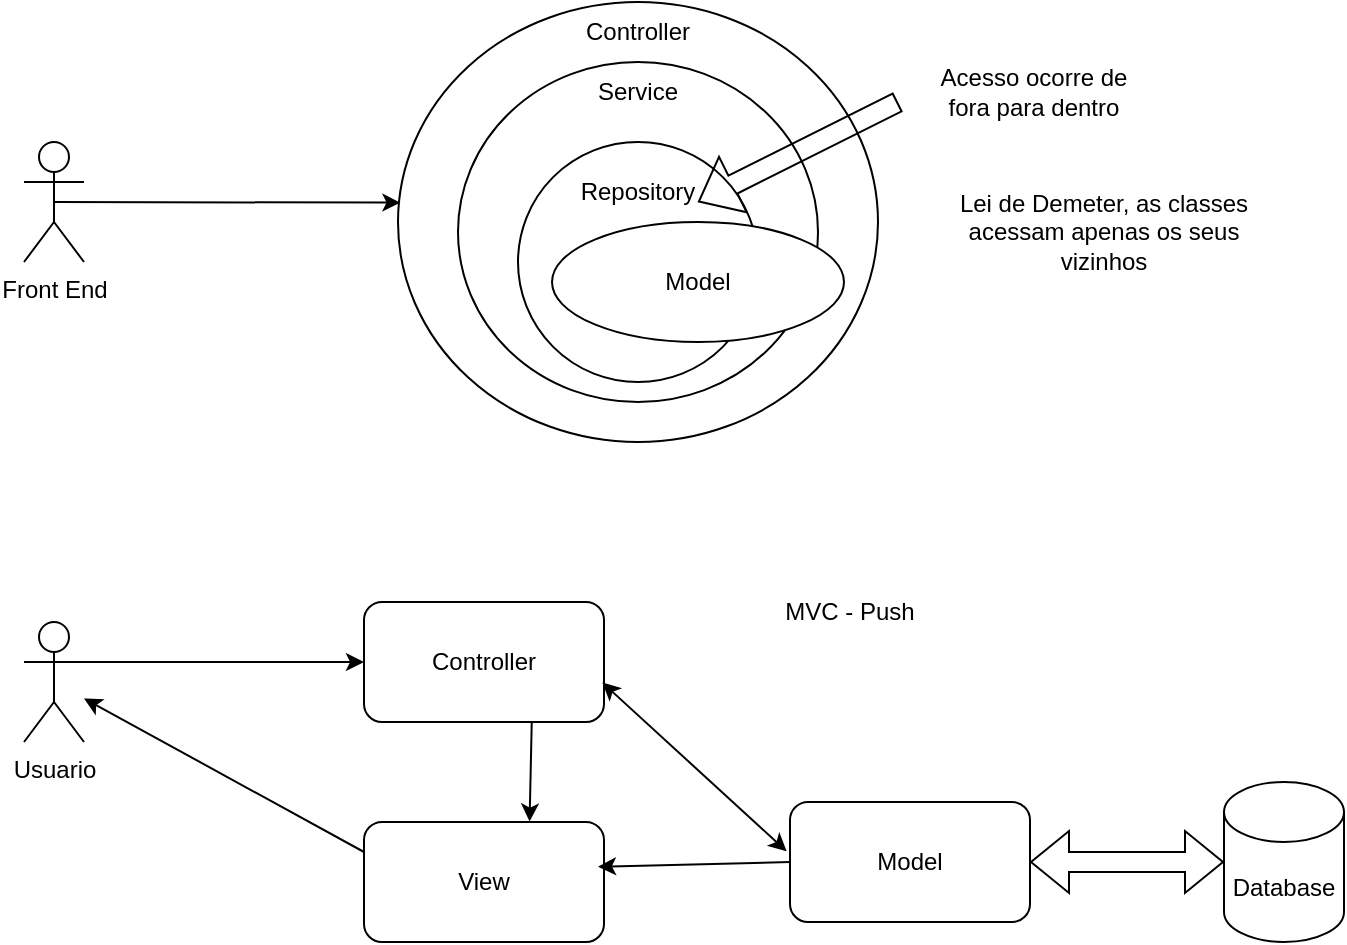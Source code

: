 <mxfile version="28.1.1">
  <diagram name="Página-1" id="wRGBYNNcwOdxN7mIBwgu">
    <mxGraphModel dx="883" dy="425" grid="1" gridSize="10" guides="1" tooltips="1" connect="1" arrows="1" fold="1" page="1" pageScale="1" pageWidth="827" pageHeight="1169" math="0" shadow="0">
      <root>
        <mxCell id="0" />
        <mxCell id="1" parent="0" />
        <mxCell id="lNpCwRrA-JZDwz99KGwp-7" value="" style="ellipse;whiteSpace=wrap;html=1;" vertex="1" parent="1">
          <mxGeometry x="217" y="40" width="240" height="220" as="geometry" />
        </mxCell>
        <mxCell id="lNpCwRrA-JZDwz99KGwp-4" value="" style="ellipse;whiteSpace=wrap;html=1;" vertex="1" parent="1">
          <mxGeometry x="247" y="70" width="180" height="170" as="geometry" />
        </mxCell>
        <mxCell id="lNpCwRrA-JZDwz99KGwp-2" value="" style="ellipse;whiteSpace=wrap;html=1;" vertex="1" parent="1">
          <mxGeometry x="277" y="110" width="120" height="120" as="geometry" />
        </mxCell>
        <mxCell id="lNpCwRrA-JZDwz99KGwp-1" value="Model" style="ellipse;whiteSpace=wrap;html=1;" vertex="1" parent="1">
          <mxGeometry x="294" y="150" width="146" height="60" as="geometry" />
        </mxCell>
        <mxCell id="lNpCwRrA-JZDwz99KGwp-3" value="Repository" style="text;html=1;align=center;verticalAlign=middle;whiteSpace=wrap;rounded=0;" vertex="1" parent="1">
          <mxGeometry x="307" y="120" width="60" height="30" as="geometry" />
        </mxCell>
        <mxCell id="lNpCwRrA-JZDwz99KGwp-5" value="Service" style="text;html=1;align=center;verticalAlign=middle;whiteSpace=wrap;rounded=0;" vertex="1" parent="1">
          <mxGeometry x="307" y="70" width="60" height="30" as="geometry" />
        </mxCell>
        <mxCell id="lNpCwRrA-JZDwz99KGwp-8" value="Controller" style="text;html=1;align=center;verticalAlign=middle;whiteSpace=wrap;rounded=0;" vertex="1" parent="1">
          <mxGeometry x="307" y="40" width="60" height="30" as="geometry" />
        </mxCell>
        <mxCell id="lNpCwRrA-JZDwz99KGwp-9" value="Front End" style="shape=umlActor;verticalLabelPosition=bottom;verticalAlign=top;html=1;outlineConnect=0;" vertex="1" parent="1">
          <mxGeometry x="30" y="110" width="30" height="60" as="geometry" />
        </mxCell>
        <mxCell id="lNpCwRrA-JZDwz99KGwp-10" value="" style="endArrow=classic;html=1;rounded=0;exitX=0.5;exitY=0.5;exitDx=0;exitDy=0;exitPerimeter=0;entryX=0.005;entryY=0.456;entryDx=0;entryDy=0;entryPerimeter=0;" edge="1" parent="1" source="lNpCwRrA-JZDwz99KGwp-9" target="lNpCwRrA-JZDwz99KGwp-7">
          <mxGeometry width="50" height="50" relative="1" as="geometry">
            <mxPoint x="390" y="340" as="sourcePoint" />
            <mxPoint x="440" y="290" as="targetPoint" />
          </mxGeometry>
        </mxCell>
        <mxCell id="lNpCwRrA-JZDwz99KGwp-11" value="" style="shape=flexArrow;endArrow=classic;html=1;rounded=0;" edge="1" parent="1">
          <mxGeometry width="50" height="50" relative="1" as="geometry">
            <mxPoint x="467" y="90" as="sourcePoint" />
            <mxPoint x="367" y="140" as="targetPoint" />
          </mxGeometry>
        </mxCell>
        <mxCell id="lNpCwRrA-JZDwz99KGwp-12" value="Acesso ocorre de fora para dentro" style="text;html=1;align=center;verticalAlign=middle;whiteSpace=wrap;rounded=0;" vertex="1" parent="1">
          <mxGeometry x="480" y="70" width="110" height="30" as="geometry" />
        </mxCell>
        <mxCell id="lNpCwRrA-JZDwz99KGwp-13" value="Lei de Demeter, as classes acessam apenas os seus vizinhos" style="text;html=1;align=center;verticalAlign=middle;whiteSpace=wrap;rounded=0;" vertex="1" parent="1">
          <mxGeometry x="480" y="140" width="180" height="30" as="geometry" />
        </mxCell>
        <mxCell id="lNpCwRrA-JZDwz99KGwp-14" value="Usuario" style="shape=umlActor;verticalLabelPosition=bottom;verticalAlign=top;html=1;outlineConnect=0;" vertex="1" parent="1">
          <mxGeometry x="30" y="350" width="30" height="60" as="geometry" />
        </mxCell>
        <mxCell id="lNpCwRrA-JZDwz99KGwp-15" value="Controller" style="rounded=1;whiteSpace=wrap;html=1;" vertex="1" parent="1">
          <mxGeometry x="200" y="340" width="120" height="60" as="geometry" />
        </mxCell>
        <mxCell id="lNpCwRrA-JZDwz99KGwp-16" value="Model" style="rounded=1;whiteSpace=wrap;html=1;" vertex="1" parent="1">
          <mxGeometry x="413" y="440" width="120" height="60" as="geometry" />
        </mxCell>
        <mxCell id="lNpCwRrA-JZDwz99KGwp-17" value="View" style="rounded=1;whiteSpace=wrap;html=1;" vertex="1" parent="1">
          <mxGeometry x="200" y="450" width="120" height="60" as="geometry" />
        </mxCell>
        <mxCell id="lNpCwRrA-JZDwz99KGwp-19" value="" style="endArrow=classic;html=1;rounded=0;exitX=1;exitY=0.333;exitDx=0;exitDy=0;exitPerimeter=0;entryX=0;entryY=0.5;entryDx=0;entryDy=0;" edge="1" parent="1" source="lNpCwRrA-JZDwz99KGwp-14" target="lNpCwRrA-JZDwz99KGwp-15">
          <mxGeometry width="50" height="50" relative="1" as="geometry">
            <mxPoint x="340" y="380" as="sourcePoint" />
            <mxPoint x="390" y="330" as="targetPoint" />
          </mxGeometry>
        </mxCell>
        <mxCell id="lNpCwRrA-JZDwz99KGwp-21" value="" style="endArrow=classic;startArrow=classic;html=1;rounded=0;exitX=0.993;exitY=0.671;exitDx=0;exitDy=0;exitPerimeter=0;entryX=-0.014;entryY=0.411;entryDx=0;entryDy=0;entryPerimeter=0;" edge="1" parent="1" source="lNpCwRrA-JZDwz99KGwp-15" target="lNpCwRrA-JZDwz99KGwp-16">
          <mxGeometry width="50" height="50" relative="1" as="geometry">
            <mxPoint x="340" y="380" as="sourcePoint" />
            <mxPoint x="390" y="330" as="targetPoint" />
          </mxGeometry>
        </mxCell>
        <mxCell id="lNpCwRrA-JZDwz99KGwp-22" value="" style="shape=flexArrow;endArrow=classic;startArrow=classic;html=1;rounded=0;exitX=1;exitY=0.5;exitDx=0;exitDy=0;" edge="1" parent="1" source="lNpCwRrA-JZDwz99KGwp-16" target="lNpCwRrA-JZDwz99KGwp-23">
          <mxGeometry width="100" height="100" relative="1" as="geometry">
            <mxPoint x="320" y="410" as="sourcePoint" />
            <mxPoint x="660" y="470" as="targetPoint" />
          </mxGeometry>
        </mxCell>
        <mxCell id="lNpCwRrA-JZDwz99KGwp-23" value="Database" style="shape=cylinder3;whiteSpace=wrap;html=1;boundedLbl=1;backgroundOutline=1;size=15;" vertex="1" parent="1">
          <mxGeometry x="630" y="430" width="60" height="80" as="geometry" />
        </mxCell>
        <mxCell id="lNpCwRrA-JZDwz99KGwp-24" value="" style="endArrow=classic;html=1;rounded=0;exitX=0.699;exitY=0.993;exitDx=0;exitDy=0;entryX=0.69;entryY=-0.004;entryDx=0;entryDy=0;entryPerimeter=0;exitPerimeter=0;" edge="1" parent="1" source="lNpCwRrA-JZDwz99KGwp-15" target="lNpCwRrA-JZDwz99KGwp-17">
          <mxGeometry width="50" height="50" relative="1" as="geometry">
            <mxPoint x="340" y="380" as="sourcePoint" />
            <mxPoint x="390" y="330" as="targetPoint" />
          </mxGeometry>
        </mxCell>
        <mxCell id="lNpCwRrA-JZDwz99KGwp-25" value="" style="endArrow=classic;html=1;rounded=0;exitX=0;exitY=0.25;exitDx=0;exitDy=0;" edge="1" parent="1" source="lNpCwRrA-JZDwz99KGwp-17" target="lNpCwRrA-JZDwz99KGwp-14">
          <mxGeometry width="50" height="50" relative="1" as="geometry">
            <mxPoint x="340" y="380" as="sourcePoint" />
            <mxPoint x="390" y="330" as="targetPoint" />
          </mxGeometry>
        </mxCell>
        <mxCell id="lNpCwRrA-JZDwz99KGwp-26" value="" style="endArrow=classic;html=1;rounded=0;exitX=0;exitY=0.5;exitDx=0;exitDy=0;entryX=0.975;entryY=0.373;entryDx=0;entryDy=0;entryPerimeter=0;" edge="1" parent="1" source="lNpCwRrA-JZDwz99KGwp-16" target="lNpCwRrA-JZDwz99KGwp-17">
          <mxGeometry width="50" height="50" relative="1" as="geometry">
            <mxPoint x="281" y="420" as="sourcePoint" />
            <mxPoint x="280" y="470" as="targetPoint" />
          </mxGeometry>
        </mxCell>
        <mxCell id="lNpCwRrA-JZDwz99KGwp-29" value="MVC - Push" style="text;html=1;align=center;verticalAlign=middle;whiteSpace=wrap;rounded=0;" vertex="1" parent="1">
          <mxGeometry x="353" y="330" width="180" height="30" as="geometry" />
        </mxCell>
      </root>
    </mxGraphModel>
  </diagram>
</mxfile>
